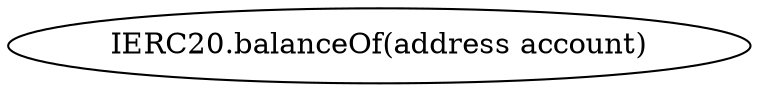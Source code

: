 digraph "" {
	graph [bb="0,0,305.21,36"];
	node [label="\N"];
	"IERC20.balanceOf(address account)"	 [height=0.5,
		pos="152.61,18",
		width=4.239];
}
